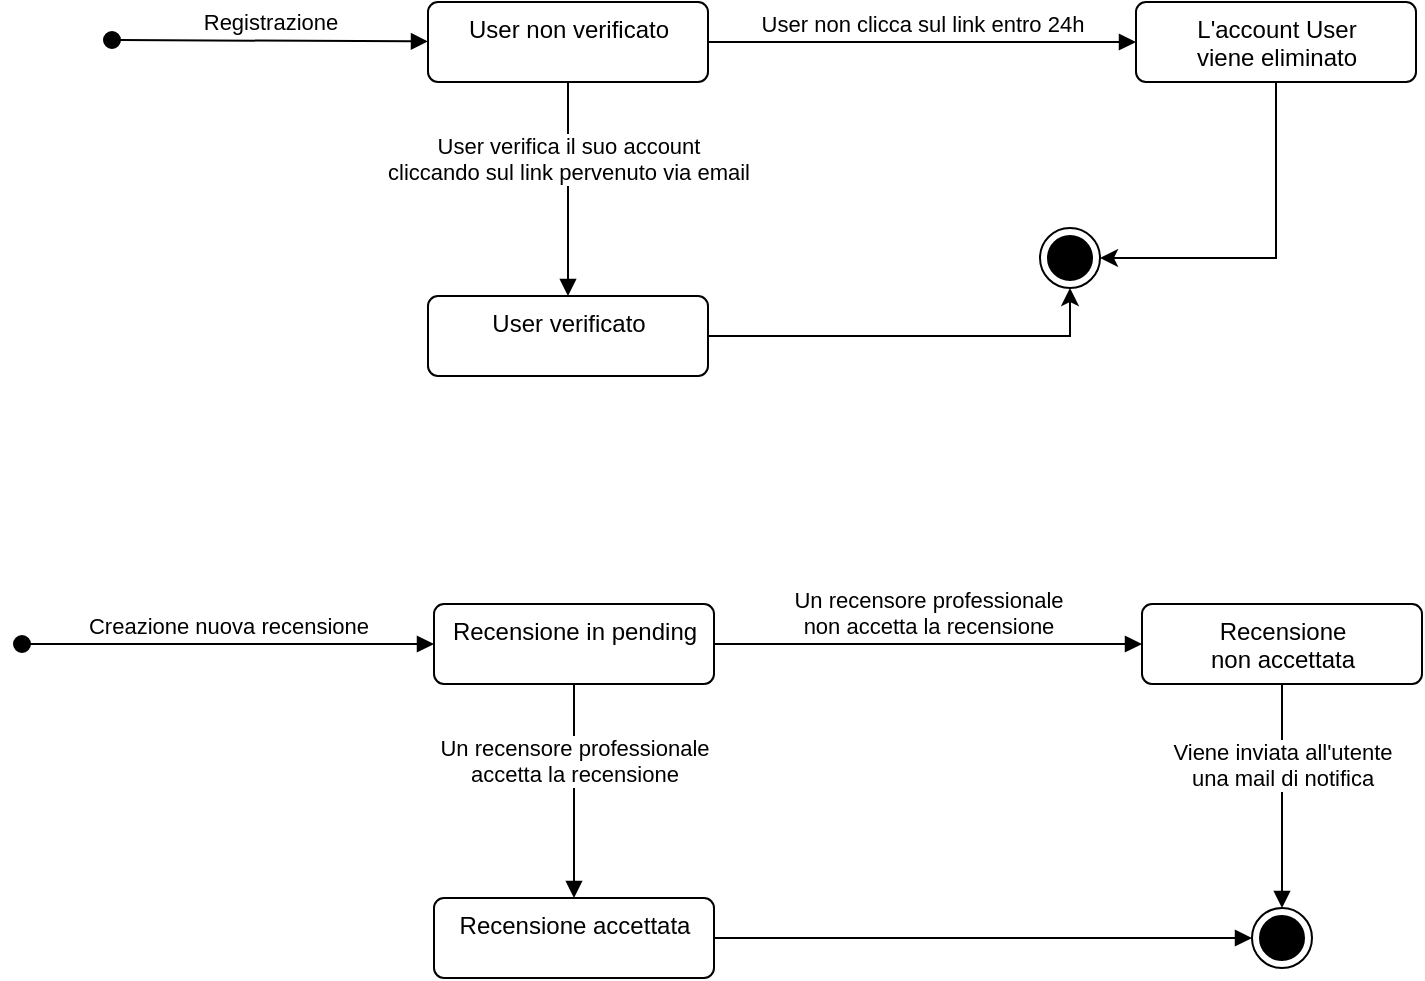 <mxfile version="13.10.0" type="device"><diagram id="dQZdADn0FvpVYyPZ7qnr" name="Page-1"><mxGraphModel dx="1438" dy="636" grid="0" gridSize="10" guides="1" tooltips="1" connect="1" arrows="1" fold="1" page="0" pageScale="1" pageWidth="827" pageHeight="1169" math="0" shadow="0"><root><mxCell id="0"/><mxCell id="1" parent="0"/><mxCell id="jmtg8EXLMr4N2F-ADB7k-2" value="Registrazione" style="html=1;verticalAlign=bottom;startArrow=oval;startFill=1;endArrow=block;startSize=8;" edge="1" parent="1" target="jmtg8EXLMr4N2F-ADB7k-3"><mxGeometry width="60" relative="1" as="geometry"><mxPoint x="-74" y="329" as="sourcePoint"/><mxPoint x="-14" y="329" as="targetPoint"/></mxGeometry></mxCell><mxCell id="jmtg8EXLMr4N2F-ADB7k-3" value="User non verificato" style="html=1;align=center;verticalAlign=top;rounded=1;absoluteArcSize=1;arcSize=10;dashed=0;" vertex="1" parent="1"><mxGeometry x="84" y="310" width="140" height="40" as="geometry"/></mxCell><mxCell id="jmtg8EXLMr4N2F-ADB7k-4" value="User verifica il suo account&lt;br&gt;cliccando sul link pervenuto via email" style="html=1;verticalAlign=bottom;endArrow=block;entryX=0.5;entryY=0;entryDx=0;entryDy=0;" edge="1" parent="1" source="jmtg8EXLMr4N2F-ADB7k-3" target="jmtg8EXLMr4N2F-ADB7k-5"><mxGeometry width="80" relative="1" as="geometry"><mxPoint x="160" y="284" as="sourcePoint"/><mxPoint x="154" y="442" as="targetPoint"/></mxGeometry></mxCell><mxCell id="jmtg8EXLMr4N2F-ADB7k-9" style="edgeStyle=orthogonalEdgeStyle;rounded=0;orthogonalLoop=1;jettySize=auto;html=1;entryX=0.5;entryY=1;entryDx=0;entryDy=0;" edge="1" parent="1" source="jmtg8EXLMr4N2F-ADB7k-5" target="jmtg8EXLMr4N2F-ADB7k-8"><mxGeometry relative="1" as="geometry"/></mxCell><mxCell id="jmtg8EXLMr4N2F-ADB7k-5" value="User verificato" style="html=1;align=center;verticalAlign=top;rounded=1;absoluteArcSize=1;arcSize=10;dashed=0;" vertex="1" parent="1"><mxGeometry x="84" y="457" width="140" height="40" as="geometry"/></mxCell><mxCell id="jmtg8EXLMr4N2F-ADB7k-6" value="User non clicca sul link entro 24h" style="html=1;verticalAlign=bottom;endArrow=block;" edge="1" parent="1" source="jmtg8EXLMr4N2F-ADB7k-3" target="jmtg8EXLMr4N2F-ADB7k-7"><mxGeometry width="80" relative="1" as="geometry"><mxPoint x="164" y="360" as="sourcePoint"/><mxPoint x="422" y="330" as="targetPoint"/></mxGeometry></mxCell><mxCell id="jmtg8EXLMr4N2F-ADB7k-10" style="edgeStyle=orthogonalEdgeStyle;rounded=0;orthogonalLoop=1;jettySize=auto;html=1;" edge="1" parent="1" source="jmtg8EXLMr4N2F-ADB7k-7" target="jmtg8EXLMr4N2F-ADB7k-8"><mxGeometry relative="1" as="geometry"><Array as="points"><mxPoint x="508" y="438"/></Array></mxGeometry></mxCell><mxCell id="jmtg8EXLMr4N2F-ADB7k-7" value="L'account User &lt;br&gt;viene eliminato" style="html=1;align=center;verticalAlign=top;rounded=1;absoluteArcSize=1;arcSize=10;dashed=0;" vertex="1" parent="1"><mxGeometry x="438" y="310" width="140" height="40" as="geometry"/></mxCell><mxCell id="jmtg8EXLMr4N2F-ADB7k-8" value="" style="ellipse;html=1;shape=endState;fillColor=#000000;strokeColor=#000000;" vertex="1" parent="1"><mxGeometry x="390" y="423" width="30" height="30" as="geometry"/></mxCell><mxCell id="jmtg8EXLMr4N2F-ADB7k-11" value="Creazione nuova recensione" style="html=1;verticalAlign=bottom;startArrow=oval;startFill=1;endArrow=block;startSize=8;" edge="1" parent="1" target="jmtg8EXLMr4N2F-ADB7k-12"><mxGeometry width="60" relative="1" as="geometry"><mxPoint x="-119" y="631" as="sourcePoint"/><mxPoint x="-11" y="630" as="targetPoint"/></mxGeometry></mxCell><mxCell id="jmtg8EXLMr4N2F-ADB7k-12" value="Recensione in pending" style="html=1;align=center;verticalAlign=top;rounded=1;absoluteArcSize=1;arcSize=10;dashed=0;" vertex="1" parent="1"><mxGeometry x="87" y="611" width="140" height="40" as="geometry"/></mxCell><mxCell id="jmtg8EXLMr4N2F-ADB7k-13" value="Un recensore professionale &lt;br&gt;accetta la recensione" style="html=1;verticalAlign=bottom;endArrow=block;entryX=0.5;entryY=0;entryDx=0;entryDy=0;" edge="1" parent="1" source="jmtg8EXLMr4N2F-ADB7k-12" target="jmtg8EXLMr4N2F-ADB7k-15"><mxGeometry width="80" relative="1" as="geometry"><mxPoint x="163" y="585" as="sourcePoint"/><mxPoint x="157" y="743" as="targetPoint"/></mxGeometry></mxCell><mxCell id="jmtg8EXLMr4N2F-ADB7k-15" value="Recensione accettata" style="html=1;align=center;verticalAlign=top;rounded=1;absoluteArcSize=1;arcSize=10;dashed=0;" vertex="1" parent="1"><mxGeometry x="87" y="758" width="140" height="40" as="geometry"/></mxCell><mxCell id="jmtg8EXLMr4N2F-ADB7k-18" value="Recensione &lt;br&gt;non accettata" style="html=1;align=center;verticalAlign=top;rounded=1;absoluteArcSize=1;arcSize=10;dashed=0;" vertex="1" parent="1"><mxGeometry x="441" y="611" width="140" height="40" as="geometry"/></mxCell><mxCell id="jmtg8EXLMr4N2F-ADB7k-19" value="" style="ellipse;html=1;shape=endState;fillColor=#000000;strokeColor=#000000;" vertex="1" parent="1"><mxGeometry x="496" y="763" width="30" height="30" as="geometry"/></mxCell><mxCell id="jmtg8EXLMr4N2F-ADB7k-20" value="Un recensore professionale &lt;br&gt;non accetta la recensione" style="html=1;verticalAlign=bottom;endArrow=block;" edge="1" parent="1" source="jmtg8EXLMr4N2F-ADB7k-12" target="jmtg8EXLMr4N2F-ADB7k-18"><mxGeometry width="80" relative="1" as="geometry"><mxPoint x="167" y="661" as="sourcePoint"/><mxPoint x="167" y="768" as="targetPoint"/></mxGeometry></mxCell><mxCell id="jmtg8EXLMr4N2F-ADB7k-21" value="" style="html=1;verticalAlign=bottom;endArrow=block;" edge="1" parent="1" source="jmtg8EXLMr4N2F-ADB7k-15" target="jmtg8EXLMr4N2F-ADB7k-19"><mxGeometry width="80" relative="1" as="geometry"><mxPoint x="237" y="641" as="sourcePoint"/><mxPoint x="451" y="641" as="targetPoint"/></mxGeometry></mxCell><mxCell id="jmtg8EXLMr4N2F-ADB7k-22" value="Viene inviata all'utente &lt;br&gt;una mail di notifica" style="html=1;verticalAlign=bottom;endArrow=block;" edge="1" parent="1" source="jmtg8EXLMr4N2F-ADB7k-18" target="jmtg8EXLMr4N2F-ADB7k-19"><mxGeometry width="80" relative="1" as="geometry"><mxPoint x="337" y="703" as="sourcePoint"/><mxPoint x="551" y="703" as="targetPoint"/></mxGeometry></mxCell></root></mxGraphModel></diagram></mxfile>